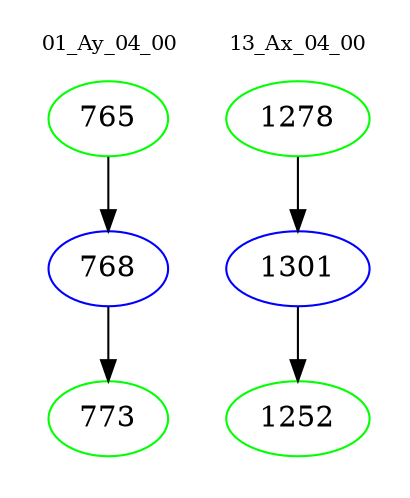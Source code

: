 digraph{
subgraph cluster_0 {
color = white
label = "01_Ay_04_00";
fontsize=10;
T0_765 [label="765", color="green"]
T0_765 -> T0_768 [color="black"]
T0_768 [label="768", color="blue"]
T0_768 -> T0_773 [color="black"]
T0_773 [label="773", color="green"]
}
subgraph cluster_1 {
color = white
label = "13_Ax_04_00";
fontsize=10;
T1_1278 [label="1278", color="green"]
T1_1278 -> T1_1301 [color="black"]
T1_1301 [label="1301", color="blue"]
T1_1301 -> T1_1252 [color="black"]
T1_1252 [label="1252", color="green"]
}
}
